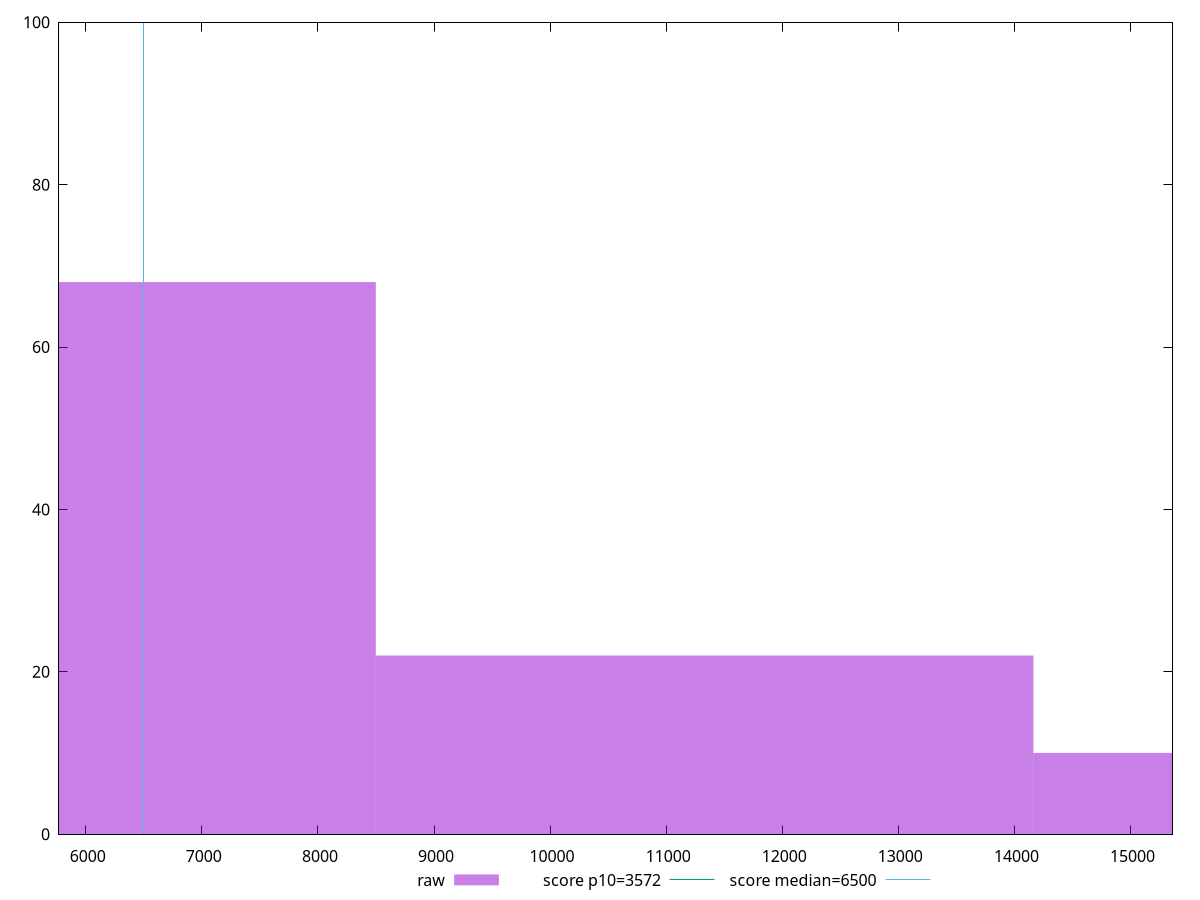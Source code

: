 reset

$raw <<EOF
5665.66493763823 68
11331.32987527646 22
16996.99481291469 10
EOF

set key outside below
set boxwidth 5665.66493763823
set xrange [5769.343000000001:15361.995000000003]
set yrange [0:100]
set trange [0:100]
set style fill transparent solid 0.5 noborder

set parametric
set terminal svg size 640, 490 enhanced background rgb 'white'
set output "reports/report_00027_2021-02-24T12-40-31.850Z/first-cpu-idle/samples/astro/raw/histogram.svg"

plot $raw title "raw" with boxes, \
     3572,t title "score p10=3572", \
     6500,t title "score median=6500"

reset
